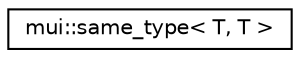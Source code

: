 digraph "Graphical Class Hierarchy"
{
 // LATEX_PDF_SIZE
  edge [fontname="Helvetica",fontsize="10",labelfontname="Helvetica",labelfontsize="10"];
  node [fontname="Helvetica",fontsize="10",shape=record];
  rankdir="LR";
  Node0 [label="mui::same_type\< T, T \>",height=0.2,width=0.4,color="black", fillcolor="white", style="filled",URL="$structmui_1_1same__type_3_01_t_00_01_t_01_4.html",tooltip=" "];
}
